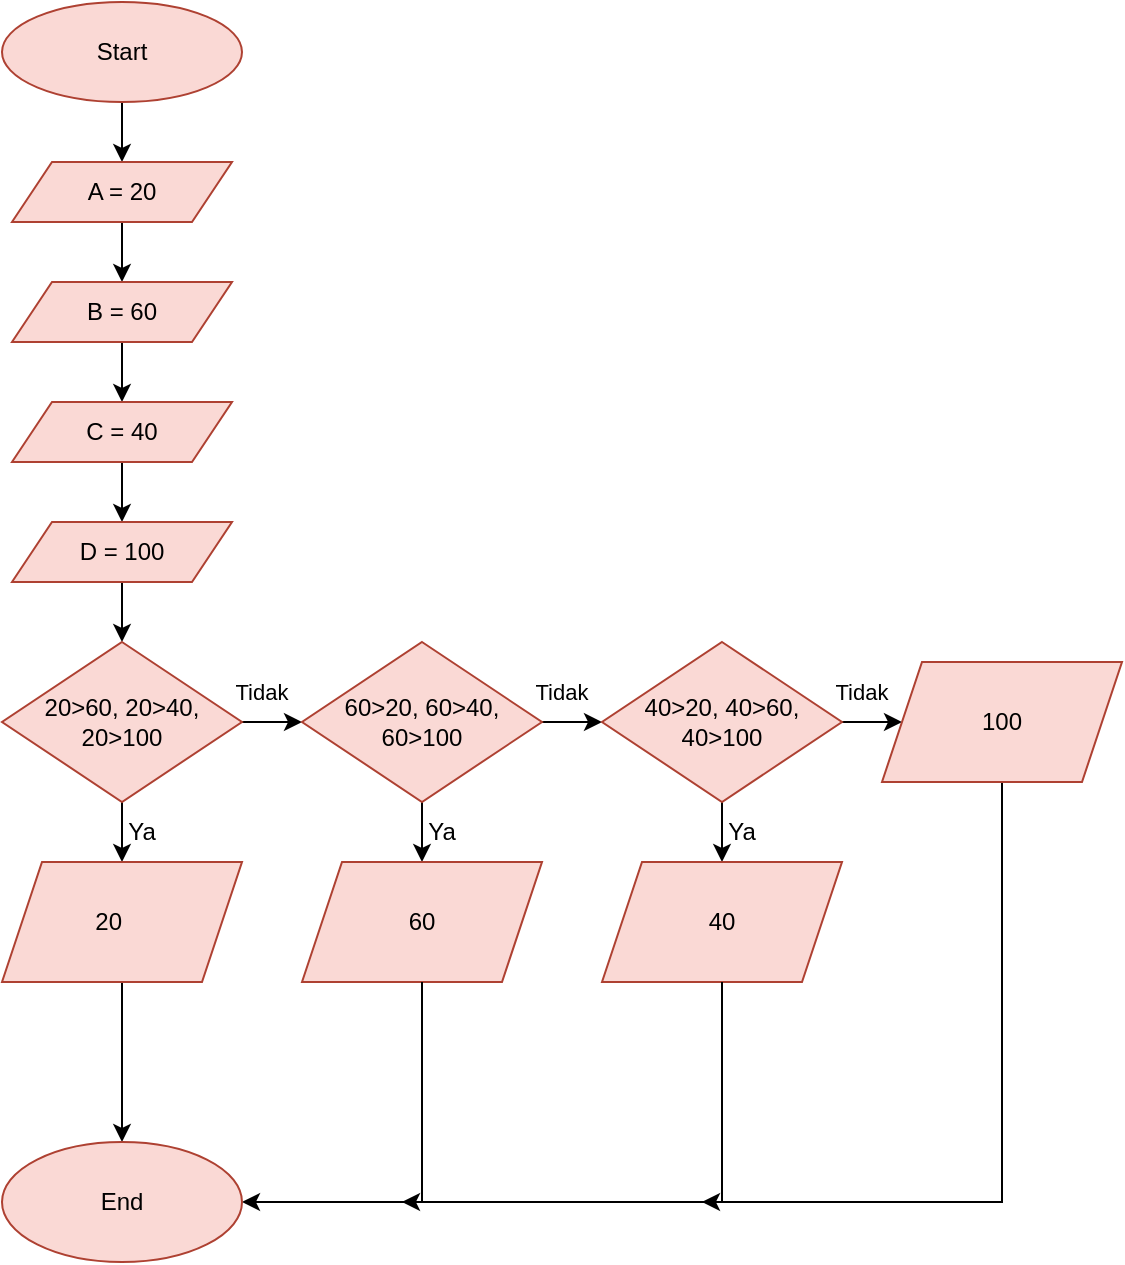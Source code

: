 <mxfile version="24.2.1" type="github">
  <diagram name="Page-1" id="H5eovry3Fv5cOYSX61gb">
    <mxGraphModel dx="880" dy="470" grid="1" gridSize="10" guides="1" tooltips="1" connect="1" arrows="1" fold="1" page="1" pageScale="1" pageWidth="827" pageHeight="1169" math="0" shadow="0">
      <root>
        <mxCell id="0" />
        <mxCell id="1" parent="0" />
        <mxCell id="kKg6sU__fX5SuIfDFp-q-3" value="" style="edgeStyle=orthogonalEdgeStyle;rounded=0;orthogonalLoop=1;jettySize=auto;html=1;" edge="1" parent="1">
          <mxGeometry relative="1" as="geometry">
            <mxPoint x="110" y="100" as="sourcePoint" />
            <mxPoint x="110" y="130" as="targetPoint" />
          </mxGeometry>
        </mxCell>
        <mxCell id="kKg6sU__fX5SuIfDFp-q-5" value="Start" style="ellipse;whiteSpace=wrap;html=1;fillColor=#fad9d5;strokeColor=#ae4132;" vertex="1" parent="1">
          <mxGeometry x="50" y="50" width="120" height="50" as="geometry" />
        </mxCell>
        <mxCell id="kKg6sU__fX5SuIfDFp-q-8" value="" style="edgeStyle=orthogonalEdgeStyle;rounded=0;orthogonalLoop=1;jettySize=auto;html=1;" edge="1" parent="1" source="kKg6sU__fX5SuIfDFp-q-6" target="kKg6sU__fX5SuIfDFp-q-7">
          <mxGeometry relative="1" as="geometry" />
        </mxCell>
        <mxCell id="kKg6sU__fX5SuIfDFp-q-6" value="A = 20" style="shape=parallelogram;perimeter=parallelogramPerimeter;whiteSpace=wrap;html=1;fixedSize=1;fillColor=#fad9d5;strokeColor=#ae4132;" vertex="1" parent="1">
          <mxGeometry x="55" y="130" width="110" height="30" as="geometry" />
        </mxCell>
        <mxCell id="kKg6sU__fX5SuIfDFp-q-10" value="" style="edgeStyle=orthogonalEdgeStyle;rounded=0;orthogonalLoop=1;jettySize=auto;html=1;" edge="1" parent="1" source="kKg6sU__fX5SuIfDFp-q-7" target="kKg6sU__fX5SuIfDFp-q-9">
          <mxGeometry relative="1" as="geometry" />
        </mxCell>
        <mxCell id="kKg6sU__fX5SuIfDFp-q-7" value="B = 60" style="shape=parallelogram;perimeter=parallelogramPerimeter;whiteSpace=wrap;html=1;fixedSize=1;fillColor=#fad9d5;strokeColor=#ae4132;rotation=0;" vertex="1" parent="1">
          <mxGeometry x="55" y="190" width="110" height="30" as="geometry" />
        </mxCell>
        <mxCell id="kKg6sU__fX5SuIfDFp-q-12" value="" style="edgeStyle=orthogonalEdgeStyle;rounded=0;orthogonalLoop=1;jettySize=auto;html=1;" edge="1" parent="1" source="kKg6sU__fX5SuIfDFp-q-9" target="kKg6sU__fX5SuIfDFp-q-11">
          <mxGeometry relative="1" as="geometry" />
        </mxCell>
        <mxCell id="kKg6sU__fX5SuIfDFp-q-9" value="C = 40" style="shape=parallelogram;perimeter=parallelogramPerimeter;whiteSpace=wrap;html=1;fixedSize=1;fillColor=#fad9d5;strokeColor=#ae4132;rotation=0;" vertex="1" parent="1">
          <mxGeometry x="55" y="250" width="110" height="30" as="geometry" />
        </mxCell>
        <mxCell id="kKg6sU__fX5SuIfDFp-q-14" value="" style="edgeStyle=orthogonalEdgeStyle;rounded=0;orthogonalLoop=1;jettySize=auto;html=1;" edge="1" parent="1" source="kKg6sU__fX5SuIfDFp-q-11" target="kKg6sU__fX5SuIfDFp-q-13">
          <mxGeometry relative="1" as="geometry" />
        </mxCell>
        <mxCell id="kKg6sU__fX5SuIfDFp-q-11" value="D = 100" style="shape=parallelogram;perimeter=parallelogramPerimeter;whiteSpace=wrap;html=1;fixedSize=1;fillColor=#fad9d5;strokeColor=#ae4132;rotation=0;" vertex="1" parent="1">
          <mxGeometry x="55" y="310" width="110" height="30" as="geometry" />
        </mxCell>
        <mxCell id="kKg6sU__fX5SuIfDFp-q-16" value="" style="edgeStyle=orthogonalEdgeStyle;rounded=0;orthogonalLoop=1;jettySize=auto;html=1;" edge="1" parent="1" source="kKg6sU__fX5SuIfDFp-q-13" target="kKg6sU__fX5SuIfDFp-q-15">
          <mxGeometry relative="1" as="geometry" />
        </mxCell>
        <mxCell id="kKg6sU__fX5SuIfDFp-q-28" value="" style="edgeStyle=orthogonalEdgeStyle;rounded=0;orthogonalLoop=1;jettySize=auto;html=1;" edge="1" parent="1" source="kKg6sU__fX5SuIfDFp-q-13" target="kKg6sU__fX5SuIfDFp-q-27">
          <mxGeometry relative="1" as="geometry" />
        </mxCell>
        <mxCell id="kKg6sU__fX5SuIfDFp-q-13" value="&lt;div&gt;20&amp;gt;60, 20&amp;gt;40,&lt;/div&gt;&lt;div&gt;20&amp;gt;100&lt;br&gt;&lt;/div&gt;" style="rhombus;whiteSpace=wrap;html=1;fillColor=#fad9d5;strokeColor=#ae4132;" vertex="1" parent="1">
          <mxGeometry x="50" y="370" width="120" height="80" as="geometry" />
        </mxCell>
        <mxCell id="kKg6sU__fX5SuIfDFp-q-18" value="" style="edgeStyle=orthogonalEdgeStyle;rounded=0;orthogonalLoop=1;jettySize=auto;html=1;" edge="1" parent="1" source="kKg6sU__fX5SuIfDFp-q-15" target="kKg6sU__fX5SuIfDFp-q-17">
          <mxGeometry relative="1" as="geometry" />
        </mxCell>
        <mxCell id="kKg6sU__fX5SuIfDFp-q-26" value="" style="edgeStyle=orthogonalEdgeStyle;rounded=0;orthogonalLoop=1;jettySize=auto;html=1;" edge="1" parent="1" source="kKg6sU__fX5SuIfDFp-q-15" target="kKg6sU__fX5SuIfDFp-q-25">
          <mxGeometry relative="1" as="geometry" />
        </mxCell>
        <mxCell id="kKg6sU__fX5SuIfDFp-q-15" value="60&amp;gt;20, 60&amp;gt;40, 60&amp;gt;100" style="rhombus;whiteSpace=wrap;html=1;fillColor=#fad9d5;strokeColor=#ae4132;align=center;verticalAlign=middle;fontFamily=Helvetica;fontSize=12;fontColor=default;rotation=0;" vertex="1" parent="1">
          <mxGeometry x="200" y="370" width="120" height="80" as="geometry" />
        </mxCell>
        <mxCell id="kKg6sU__fX5SuIfDFp-q-22" value="" style="edgeStyle=orthogonalEdgeStyle;rounded=0;orthogonalLoop=1;jettySize=auto;html=1;" edge="1" parent="1" source="kKg6sU__fX5SuIfDFp-q-17" target="kKg6sU__fX5SuIfDFp-q-21">
          <mxGeometry relative="1" as="geometry" />
        </mxCell>
        <mxCell id="kKg6sU__fX5SuIfDFp-q-24" value="" style="edgeStyle=orthogonalEdgeStyle;rounded=0;orthogonalLoop=1;jettySize=auto;html=1;" edge="1" parent="1" source="kKg6sU__fX5SuIfDFp-q-17" target="kKg6sU__fX5SuIfDFp-q-23">
          <mxGeometry relative="1" as="geometry" />
        </mxCell>
        <mxCell id="kKg6sU__fX5SuIfDFp-q-17" value="40&amp;gt;20, 40&amp;gt;60, 40&amp;gt;100" style="rhombus;whiteSpace=wrap;html=1;fillColor=#fad9d5;strokeColor=#ae4132;rotation=0;" vertex="1" parent="1">
          <mxGeometry x="350" y="370" width="120" height="80" as="geometry" />
        </mxCell>
        <mxCell id="kKg6sU__fX5SuIfDFp-q-34" value="" style="edgeStyle=orthogonalEdgeStyle;rounded=0;orthogonalLoop=1;jettySize=auto;html=1;" edge="1" parent="1" target="kKg6sU__fX5SuIfDFp-q-30">
          <mxGeometry relative="1" as="geometry">
            <mxPoint x="586.62" y="420" as="sourcePoint" />
            <mxPoint x="180" y="650" as="targetPoint" />
            <Array as="points">
              <mxPoint x="550" y="420" />
              <mxPoint x="550" y="650" />
            </Array>
          </mxGeometry>
        </mxCell>
        <mxCell id="kKg6sU__fX5SuIfDFp-q-21" value="100" style="shape=parallelogram;perimeter=parallelogramPerimeter;whiteSpace=wrap;html=1;fixedSize=1;fillColor=#fad9d5;strokeColor=#ae4132;" vertex="1" parent="1">
          <mxGeometry x="490" y="380" width="120" height="60" as="geometry" />
        </mxCell>
        <mxCell id="kKg6sU__fX5SuIfDFp-q-23" value="40" style="shape=parallelogram;perimeter=parallelogramPerimeter;whiteSpace=wrap;html=1;fixedSize=1;fillColor=#fad9d5;strokeColor=#ae4132;" vertex="1" parent="1">
          <mxGeometry x="350" y="480" width="120" height="60" as="geometry" />
        </mxCell>
        <mxCell id="kKg6sU__fX5SuIfDFp-q-25" value="60" style="shape=parallelogram;perimeter=parallelogramPerimeter;whiteSpace=wrap;html=1;fixedSize=1;fillColor=#fad9d5;strokeColor=#ae4132;" vertex="1" parent="1">
          <mxGeometry x="200" y="480" width="120" height="60" as="geometry" />
        </mxCell>
        <mxCell id="kKg6sU__fX5SuIfDFp-q-31" value="" style="edgeStyle=orthogonalEdgeStyle;rounded=0;orthogonalLoop=1;jettySize=auto;html=1;" edge="1" parent="1" source="kKg6sU__fX5SuIfDFp-q-27" target="kKg6sU__fX5SuIfDFp-q-30">
          <mxGeometry relative="1" as="geometry" />
        </mxCell>
        <mxCell id="kKg6sU__fX5SuIfDFp-q-27" value="20&lt;span style=&quot;white-space: pre;&quot;&gt;&#x9;&lt;/span&gt;" style="shape=parallelogram;perimeter=parallelogramPerimeter;whiteSpace=wrap;html=1;fixedSize=1;fillColor=#fad9d5;strokeColor=#ae4132;" vertex="1" parent="1">
          <mxGeometry x="50" y="480" width="120" height="60" as="geometry" />
        </mxCell>
        <mxCell id="kKg6sU__fX5SuIfDFp-q-30" value="End" style="ellipse;whiteSpace=wrap;html=1;fillColor=#fad9d5;strokeColor=#ae4132;" vertex="1" parent="1">
          <mxGeometry x="50" y="620" width="120" height="60" as="geometry" />
        </mxCell>
        <mxCell id="kKg6sU__fX5SuIfDFp-q-37" value="&lt;font style=&quot;font-size: 11px;&quot;&gt;Tidak&lt;/font&gt;" style="text;strokeColor=none;align=center;fillColor=none;html=1;verticalAlign=middle;whiteSpace=wrap;rounded=0;fontSize=11;" vertex="1" parent="1">
          <mxGeometry x="150" y="380" width="60" height="30" as="geometry" />
        </mxCell>
        <mxCell id="kKg6sU__fX5SuIfDFp-q-38" value="&lt;font style=&quot;font-size: 11px;&quot;&gt;Tidak&lt;/font&gt;" style="text;strokeColor=none;align=center;fillColor=none;html=1;verticalAlign=middle;whiteSpace=wrap;rounded=0;fontSize=11;" vertex="1" parent="1">
          <mxGeometry x="300" y="380" width="60" height="30" as="geometry" />
        </mxCell>
        <mxCell id="kKg6sU__fX5SuIfDFp-q-41" value="&lt;font style=&quot;font-size: 11px;&quot;&gt;Tidak&lt;/font&gt;" style="text;strokeColor=none;align=center;fillColor=none;html=1;verticalAlign=middle;whiteSpace=wrap;rounded=0;fontSize=11;" vertex="1" parent="1">
          <mxGeometry x="450" y="380" width="60" height="30" as="geometry" />
        </mxCell>
        <mxCell id="kKg6sU__fX5SuIfDFp-q-42" value="Ya" style="text;strokeColor=none;align=center;fillColor=none;html=1;verticalAlign=middle;whiteSpace=wrap;rounded=0;" vertex="1" parent="1">
          <mxGeometry x="90" y="450" width="60" height="30" as="geometry" />
        </mxCell>
        <mxCell id="kKg6sU__fX5SuIfDFp-q-43" value="Ya" style="text;strokeColor=none;align=center;fillColor=none;html=1;verticalAlign=middle;whiteSpace=wrap;rounded=0;" vertex="1" parent="1">
          <mxGeometry x="240" y="450" width="60" height="30" as="geometry" />
        </mxCell>
        <mxCell id="kKg6sU__fX5SuIfDFp-q-44" value="Ya" style="text;strokeColor=none;align=center;fillColor=none;html=1;verticalAlign=middle;whiteSpace=wrap;rounded=0;" vertex="1" parent="1">
          <mxGeometry x="390" y="450" width="60" height="30" as="geometry" />
        </mxCell>
        <mxCell id="kKg6sU__fX5SuIfDFp-q-45" value="" style="edgeStyle=orthogonalEdgeStyle;rounded=0;orthogonalLoop=1;jettySize=auto;html=1;exitX=0.5;exitY=1;exitDx=0;exitDy=0;" edge="1" parent="1" source="kKg6sU__fX5SuIfDFp-q-25">
          <mxGeometry relative="1" as="geometry">
            <mxPoint x="260" y="550" as="sourcePoint" />
            <mxPoint x="250" y="650" as="targetPoint" />
            <Array as="points">
              <mxPoint x="260" y="650" />
            </Array>
          </mxGeometry>
        </mxCell>
        <mxCell id="kKg6sU__fX5SuIfDFp-q-47" value="" style="edgeStyle=orthogonalEdgeStyle;rounded=0;orthogonalLoop=1;jettySize=auto;html=1;exitX=0.5;exitY=1;exitDx=0;exitDy=0;" edge="1" parent="1">
          <mxGeometry relative="1" as="geometry">
            <mxPoint x="410" y="540" as="sourcePoint" />
            <mxPoint x="400" y="650" as="targetPoint" />
            <Array as="points">
              <mxPoint x="410" y="650" />
            </Array>
          </mxGeometry>
        </mxCell>
      </root>
    </mxGraphModel>
  </diagram>
</mxfile>
